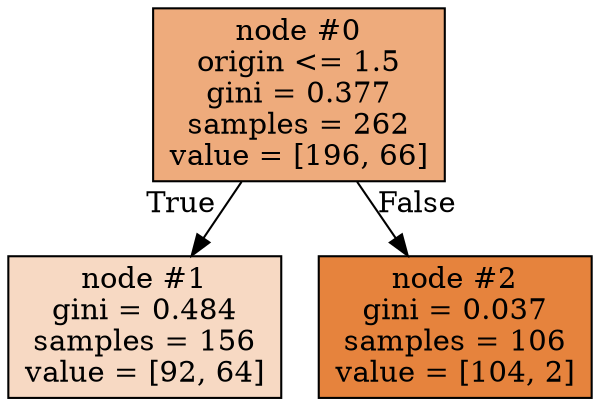 digraph Tree {
node [shape=box, style="filled", color="black"] ;
graph [ranksep=equally, splines=polyline] ;
0 [label="node #0\norigin <= 1.5\ngini = 0.377\nsamples = 262\nvalue = [196, 66]", fillcolor="#eeab7c"] ;
1 [label="node #1\ngini = 0.484\nsamples = 156\nvalue = [92, 64]", fillcolor="#f7d9c3"] ;
0 -> 1 [labeldistance=2.5, labelangle=45, headlabel="True"] ;
2 [label="node #2\ngini = 0.037\nsamples = 106\nvalue = [104, 2]", fillcolor="#e6833d"] ;
0 -> 2 [labeldistance=2.5, labelangle=-45, headlabel="False"] ;
{rank=same ; 0} ;
{rank=same ; 1; 2} ;
}